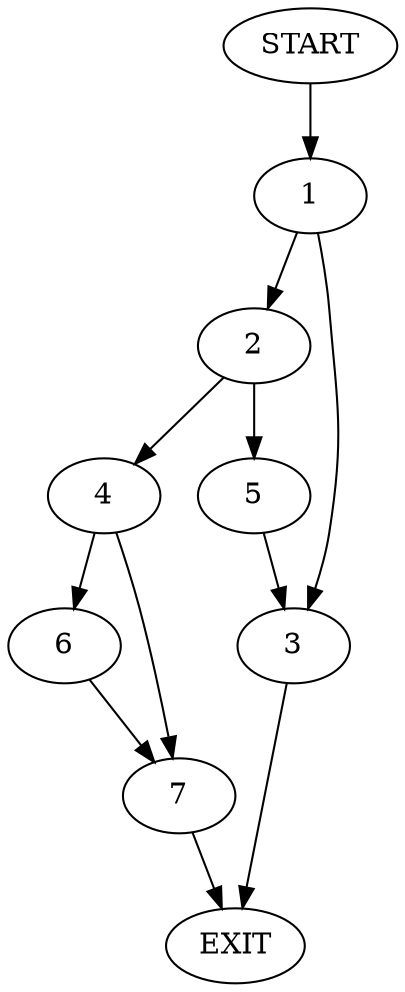 digraph {
0 [label="START"]
8 [label="EXIT"]
0 -> 1
1 -> 2
1 -> 3
3 -> 8
2 -> 4
2 -> 5
5 -> 3
4 -> 6
4 -> 7
6 -> 7
7 -> 8
}
